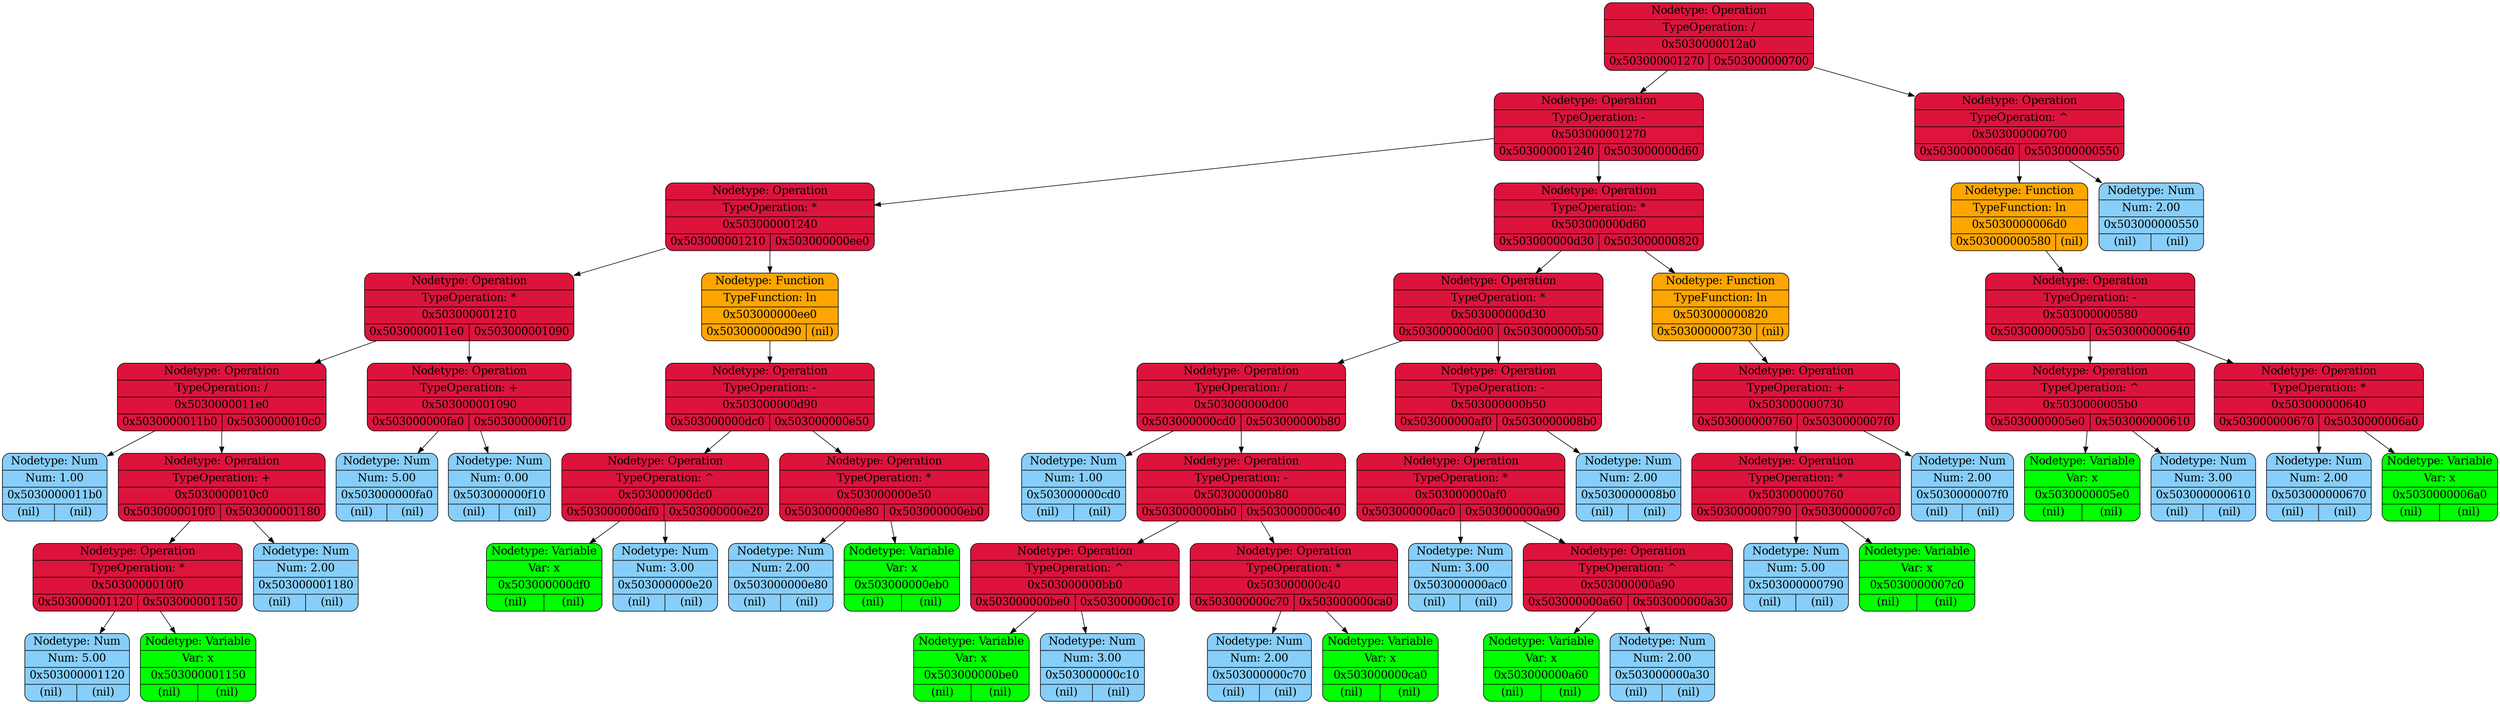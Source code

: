 digraph {
	"0x5030000012a0" [label = "{ Nodetype: Operation | TypeOperation: / | 0x5030000012a0 | { 0x503000001270 | 0x503000000700 } }", fontsize = 18, style = filled, fillcolor = crimson, shape = Mrecord]
	"0x5030000012a0" -> "0x503000001270"
	"0x503000001270" [label = "{ Nodetype: Operation | TypeOperation: - | 0x503000001270 | { 0x503000001240 | 0x503000000d60 } }", fontsize = 18, style = filled, fillcolor = crimson, shape = Mrecord]
	"0x503000001270" -> "0x503000001240"
	"0x503000001240" [label = "{ Nodetype: Operation | TypeOperation: * | 0x503000001240 | { 0x503000001210 | 0x503000000ee0 } }", fontsize = 18, style = filled, fillcolor = crimson, shape = Mrecord]
	"0x503000001240" -> "0x503000001210"
	"0x503000001210" [label = "{ Nodetype: Operation | TypeOperation: * | 0x503000001210 | { 0x5030000011e0 | 0x503000001090 } }", fontsize = 18, style = filled, fillcolor = crimson, shape = Mrecord]
	"0x503000001210" -> "0x5030000011e0"
	"0x5030000011e0" [label = "{ Nodetype: Operation | TypeOperation: / | 0x5030000011e0 | { 0x5030000011b0 | 0x5030000010c0 } }", fontsize = 18, style = filled, fillcolor = crimson, shape = Mrecord]
	"0x5030000011e0" -> "0x5030000011b0"
	"0x5030000011b0" [label = "{ Nodetype: Num | Num: 1.00 | 0x5030000011b0 | { (nil) | (nil) } }", fontsize = 18, style = filled, fillcolor = lightskyblue, shape = Mrecord]
	"0x5030000011e0" -> "0x5030000010c0"
	"0x5030000010c0" [label = "{ Nodetype: Operation | TypeOperation: + | 0x5030000010c0 | { 0x5030000010f0 | 0x503000001180 } }", fontsize = 18, style = filled, fillcolor = crimson, shape = Mrecord]
	"0x5030000010c0" -> "0x5030000010f0"
	"0x5030000010f0" [label = "{ Nodetype: Operation | TypeOperation: * | 0x5030000010f0 | { 0x503000001120 | 0x503000001150 } }", fontsize = 18, style = filled, fillcolor = crimson, shape = Mrecord]
	"0x5030000010f0" -> "0x503000001120"
	"0x503000001120" [label = "{ Nodetype: Num | Num: 5.00 | 0x503000001120 | { (nil) | (nil) } }", fontsize = 18, style = filled, fillcolor = lightskyblue, shape = Mrecord]
	"0x5030000010f0" -> "0x503000001150"
	"0x503000001150" [label = "{ Nodetype: Variable | Var: x | 0x503000001150 | { (nil) | (nil) } }", fontsize = 18, style = filled, fillcolor = green, shape = Mrecord]
	"0x5030000010c0" -> "0x503000001180"
	"0x503000001180" [label = "{ Nodetype: Num | Num: 2.00 | 0x503000001180 | { (nil) | (nil) } }", fontsize = 18, style = filled, fillcolor = lightskyblue, shape = Mrecord]
	"0x503000001210" -> "0x503000001090"
	"0x503000001090" [label = "{ Nodetype: Operation | TypeOperation: + | 0x503000001090 | { 0x503000000fa0 | 0x503000000f10 } }", fontsize = 18, style = filled, fillcolor = crimson, shape = Mrecord]
	"0x503000001090" -> "0x503000000fa0"
	"0x503000000fa0" [label = "{ Nodetype: Num | Num: 5.00 | 0x503000000fa0 | { (nil) | (nil) } }", fontsize = 18, style = filled, fillcolor = lightskyblue, shape = Mrecord]
	"0x503000001090" -> "0x503000000f10"
	"0x503000000f10" [label = "{ Nodetype: Num | Num: 0.00 | 0x503000000f10 | { (nil) | (nil) } }", fontsize = 18, style = filled, fillcolor = lightskyblue, shape = Mrecord]
	"0x503000001240" -> "0x503000000ee0"
	"0x503000000ee0" [label = "{ Nodetype: Function | TypeFunction: ln | 0x503000000ee0 | { 0x503000000d90 | (nil) } }", fontsize = 18, style = filled, fillcolor = orange, shape = Mrecord]
	"0x503000000ee0" -> "0x503000000d90"
	"0x503000000d90" [label = "{ Nodetype: Operation | TypeOperation: - | 0x503000000d90 | { 0x503000000dc0 | 0x503000000e50 } }", fontsize = 18, style = filled, fillcolor = crimson, shape = Mrecord]
	"0x503000000d90" -> "0x503000000dc0"
	"0x503000000dc0" [label = "{ Nodetype: Operation | TypeOperation: ^ | 0x503000000dc0 | { 0x503000000df0 | 0x503000000e20 } }", fontsize = 18, style = filled, fillcolor = crimson, shape = Mrecord]
	"0x503000000dc0" -> "0x503000000df0"
	"0x503000000df0" [label = "{ Nodetype: Variable | Var: x | 0x503000000df0 | { (nil) | (nil) } }", fontsize = 18, style = filled, fillcolor = green, shape = Mrecord]
	"0x503000000dc0" -> "0x503000000e20"
	"0x503000000e20" [label = "{ Nodetype: Num | Num: 3.00 | 0x503000000e20 | { (nil) | (nil) } }", fontsize = 18, style = filled, fillcolor = lightskyblue, shape = Mrecord]
	"0x503000000d90" -> "0x503000000e50"
	"0x503000000e50" [label = "{ Nodetype: Operation | TypeOperation: * | 0x503000000e50 | { 0x503000000e80 | 0x503000000eb0 } }", fontsize = 18, style = filled, fillcolor = crimson, shape = Mrecord]
	"0x503000000e50" -> "0x503000000e80"
	"0x503000000e80" [label = "{ Nodetype: Num | Num: 2.00 | 0x503000000e80 | { (nil) | (nil) } }", fontsize = 18, style = filled, fillcolor = lightskyblue, shape = Mrecord]
	"0x503000000e50" -> "0x503000000eb0"
	"0x503000000eb0" [label = "{ Nodetype: Variable | Var: x | 0x503000000eb0 | { (nil) | (nil) } }", fontsize = 18, style = filled, fillcolor = green, shape = Mrecord]
	"0x503000001270" -> "0x503000000d60"
	"0x503000000d60" [label = "{ Nodetype: Operation | TypeOperation: * | 0x503000000d60 | { 0x503000000d30 | 0x503000000820 } }", fontsize = 18, style = filled, fillcolor = crimson, shape = Mrecord]
	"0x503000000d60" -> "0x503000000d30"
	"0x503000000d30" [label = "{ Nodetype: Operation | TypeOperation: * | 0x503000000d30 | { 0x503000000d00 | 0x503000000b50 } }", fontsize = 18, style = filled, fillcolor = crimson, shape = Mrecord]
	"0x503000000d30" -> "0x503000000d00"
	"0x503000000d00" [label = "{ Nodetype: Operation | TypeOperation: / | 0x503000000d00 | { 0x503000000cd0 | 0x503000000b80 } }", fontsize = 18, style = filled, fillcolor = crimson, shape = Mrecord]
	"0x503000000d00" -> "0x503000000cd0"
	"0x503000000cd0" [label = "{ Nodetype: Num | Num: 1.00 | 0x503000000cd0 | { (nil) | (nil) } }", fontsize = 18, style = filled, fillcolor = lightskyblue, shape = Mrecord]
	"0x503000000d00" -> "0x503000000b80"
	"0x503000000b80" [label = "{ Nodetype: Operation | TypeOperation: - | 0x503000000b80 | { 0x503000000bb0 | 0x503000000c40 } }", fontsize = 18, style = filled, fillcolor = crimson, shape = Mrecord]
	"0x503000000b80" -> "0x503000000bb0"
	"0x503000000bb0" [label = "{ Nodetype: Operation | TypeOperation: ^ | 0x503000000bb0 | { 0x503000000be0 | 0x503000000c10 } }", fontsize = 18, style = filled, fillcolor = crimson, shape = Mrecord]
	"0x503000000bb0" -> "0x503000000be0"
	"0x503000000be0" [label = "{ Nodetype: Variable | Var: x | 0x503000000be0 | { (nil) | (nil) } }", fontsize = 18, style = filled, fillcolor = green, shape = Mrecord]
	"0x503000000bb0" -> "0x503000000c10"
	"0x503000000c10" [label = "{ Nodetype: Num | Num: 3.00 | 0x503000000c10 | { (nil) | (nil) } }", fontsize = 18, style = filled, fillcolor = lightskyblue, shape = Mrecord]
	"0x503000000b80" -> "0x503000000c40"
	"0x503000000c40" [label = "{ Nodetype: Operation | TypeOperation: * | 0x503000000c40 | { 0x503000000c70 | 0x503000000ca0 } }", fontsize = 18, style = filled, fillcolor = crimson, shape = Mrecord]
	"0x503000000c40" -> "0x503000000c70"
	"0x503000000c70" [label = "{ Nodetype: Num | Num: 2.00 | 0x503000000c70 | { (nil) | (nil) } }", fontsize = 18, style = filled, fillcolor = lightskyblue, shape = Mrecord]
	"0x503000000c40" -> "0x503000000ca0"
	"0x503000000ca0" [label = "{ Nodetype: Variable | Var: x | 0x503000000ca0 | { (nil) | (nil) } }", fontsize = 18, style = filled, fillcolor = green, shape = Mrecord]
	"0x503000000d30" -> "0x503000000b50"
	"0x503000000b50" [label = "{ Nodetype: Operation | TypeOperation: - | 0x503000000b50 | { 0x503000000af0 | 0x5030000008b0 } }", fontsize = 18, style = filled, fillcolor = crimson, shape = Mrecord]
	"0x503000000b50" -> "0x503000000af0"
	"0x503000000af0" [label = "{ Nodetype: Operation | TypeOperation: * | 0x503000000af0 | { 0x503000000ac0 | 0x503000000a90 } }", fontsize = 18, style = filled, fillcolor = crimson, shape = Mrecord]
	"0x503000000af0" -> "0x503000000ac0"
	"0x503000000ac0" [label = "{ Nodetype: Num | Num: 3.00 | 0x503000000ac0 | { (nil) | (nil) } }", fontsize = 18, style = filled, fillcolor = lightskyblue, shape = Mrecord]
	"0x503000000af0" -> "0x503000000a90"
	"0x503000000a90" [label = "{ Nodetype: Operation | TypeOperation: ^ | 0x503000000a90 | { 0x503000000a60 | 0x503000000a30 } }", fontsize = 18, style = filled, fillcolor = crimson, shape = Mrecord]
	"0x503000000a90" -> "0x503000000a60"
	"0x503000000a60" [label = "{ Nodetype: Variable | Var: x | 0x503000000a60 | { (nil) | (nil) } }", fontsize = 18, style = filled, fillcolor = green, shape = Mrecord]
	"0x503000000a90" -> "0x503000000a30"
	"0x503000000a30" [label = "{ Nodetype: Num | Num: 2.00 | 0x503000000a30 | { (nil) | (nil) } }", fontsize = 18, style = filled, fillcolor = lightskyblue, shape = Mrecord]
	"0x503000000b50" -> "0x5030000008b0"
	"0x5030000008b0" [label = "{ Nodetype: Num | Num: 2.00 | 0x5030000008b0 | { (nil) | (nil) } }", fontsize = 18, style = filled, fillcolor = lightskyblue, shape = Mrecord]
	"0x503000000d60" -> "0x503000000820"
	"0x503000000820" [label = "{ Nodetype: Function | TypeFunction: ln | 0x503000000820 | { 0x503000000730 | (nil) } }", fontsize = 18, style = filled, fillcolor = orange, shape = Mrecord]
	"0x503000000820" -> "0x503000000730"
	"0x503000000730" [label = "{ Nodetype: Operation | TypeOperation: + | 0x503000000730 | { 0x503000000760 | 0x5030000007f0 } }", fontsize = 18, style = filled, fillcolor = crimson, shape = Mrecord]
	"0x503000000730" -> "0x503000000760"
	"0x503000000760" [label = "{ Nodetype: Operation | TypeOperation: * | 0x503000000760 | { 0x503000000790 | 0x5030000007c0 } }", fontsize = 18, style = filled, fillcolor = crimson, shape = Mrecord]
	"0x503000000760" -> "0x503000000790"
	"0x503000000790" [label = "{ Nodetype: Num | Num: 5.00 | 0x503000000790 | { (nil) | (nil) } }", fontsize = 18, style = filled, fillcolor = lightskyblue, shape = Mrecord]
	"0x503000000760" -> "0x5030000007c0"
	"0x5030000007c0" [label = "{ Nodetype: Variable | Var: x | 0x5030000007c0 | { (nil) | (nil) } }", fontsize = 18, style = filled, fillcolor = green, shape = Mrecord]
	"0x503000000730" -> "0x5030000007f0"
	"0x5030000007f0" [label = "{ Nodetype: Num | Num: 2.00 | 0x5030000007f0 | { (nil) | (nil) } }", fontsize = 18, style = filled, fillcolor = lightskyblue, shape = Mrecord]
	"0x5030000012a0" -> "0x503000000700"
	"0x503000000700" [label = "{ Nodetype: Operation | TypeOperation: ^ | 0x503000000700 | { 0x5030000006d0 | 0x503000000550 } }", fontsize = 18, style = filled, fillcolor = crimson, shape = Mrecord]
	"0x503000000700" -> "0x5030000006d0"
	"0x5030000006d0" [label = "{ Nodetype: Function | TypeFunction: ln | 0x5030000006d0 | { 0x503000000580 | (nil) } }", fontsize = 18, style = filled, fillcolor = orange, shape = Mrecord]
	"0x5030000006d0" -> "0x503000000580"
	"0x503000000580" [label = "{ Nodetype: Operation | TypeOperation: - | 0x503000000580 | { 0x5030000005b0 | 0x503000000640 } }", fontsize = 18, style = filled, fillcolor = crimson, shape = Mrecord]
	"0x503000000580" -> "0x5030000005b0"
	"0x5030000005b0" [label = "{ Nodetype: Operation | TypeOperation: ^ | 0x5030000005b0 | { 0x5030000005e0 | 0x503000000610 } }", fontsize = 18, style = filled, fillcolor = crimson, shape = Mrecord]
	"0x5030000005b0" -> "0x5030000005e0"
	"0x5030000005e0" [label = "{ Nodetype: Variable | Var: x | 0x5030000005e0 | { (nil) | (nil) } }", fontsize = 18, style = filled, fillcolor = green, shape = Mrecord]
	"0x5030000005b0" -> "0x503000000610"
	"0x503000000610" [label = "{ Nodetype: Num | Num: 3.00 | 0x503000000610 | { (nil) | (nil) } }", fontsize = 18, style = filled, fillcolor = lightskyblue, shape = Mrecord]
	"0x503000000580" -> "0x503000000640"
	"0x503000000640" [label = "{ Nodetype: Operation | TypeOperation: * | 0x503000000640 | { 0x503000000670 | 0x5030000006a0 } }", fontsize = 18, style = filled, fillcolor = crimson, shape = Mrecord]
	"0x503000000640" -> "0x503000000670"
	"0x503000000670" [label = "{ Nodetype: Num | Num: 2.00 | 0x503000000670 | { (nil) | (nil) } }", fontsize = 18, style = filled, fillcolor = lightskyblue, shape = Mrecord]
	"0x503000000640" -> "0x5030000006a0"
	"0x5030000006a0" [label = "{ Nodetype: Variable | Var: x | 0x5030000006a0 | { (nil) | (nil) } }", fontsize = 18, style = filled, fillcolor = green, shape = Mrecord]
	"0x503000000700" -> "0x503000000550"
	"0x503000000550" [label = "{ Nodetype: Num | Num: 2.00 | 0x503000000550 | { (nil) | (nil) } }", fontsize = 18, style = filled, fillcolor = lightskyblue, shape = Mrecord]
}
